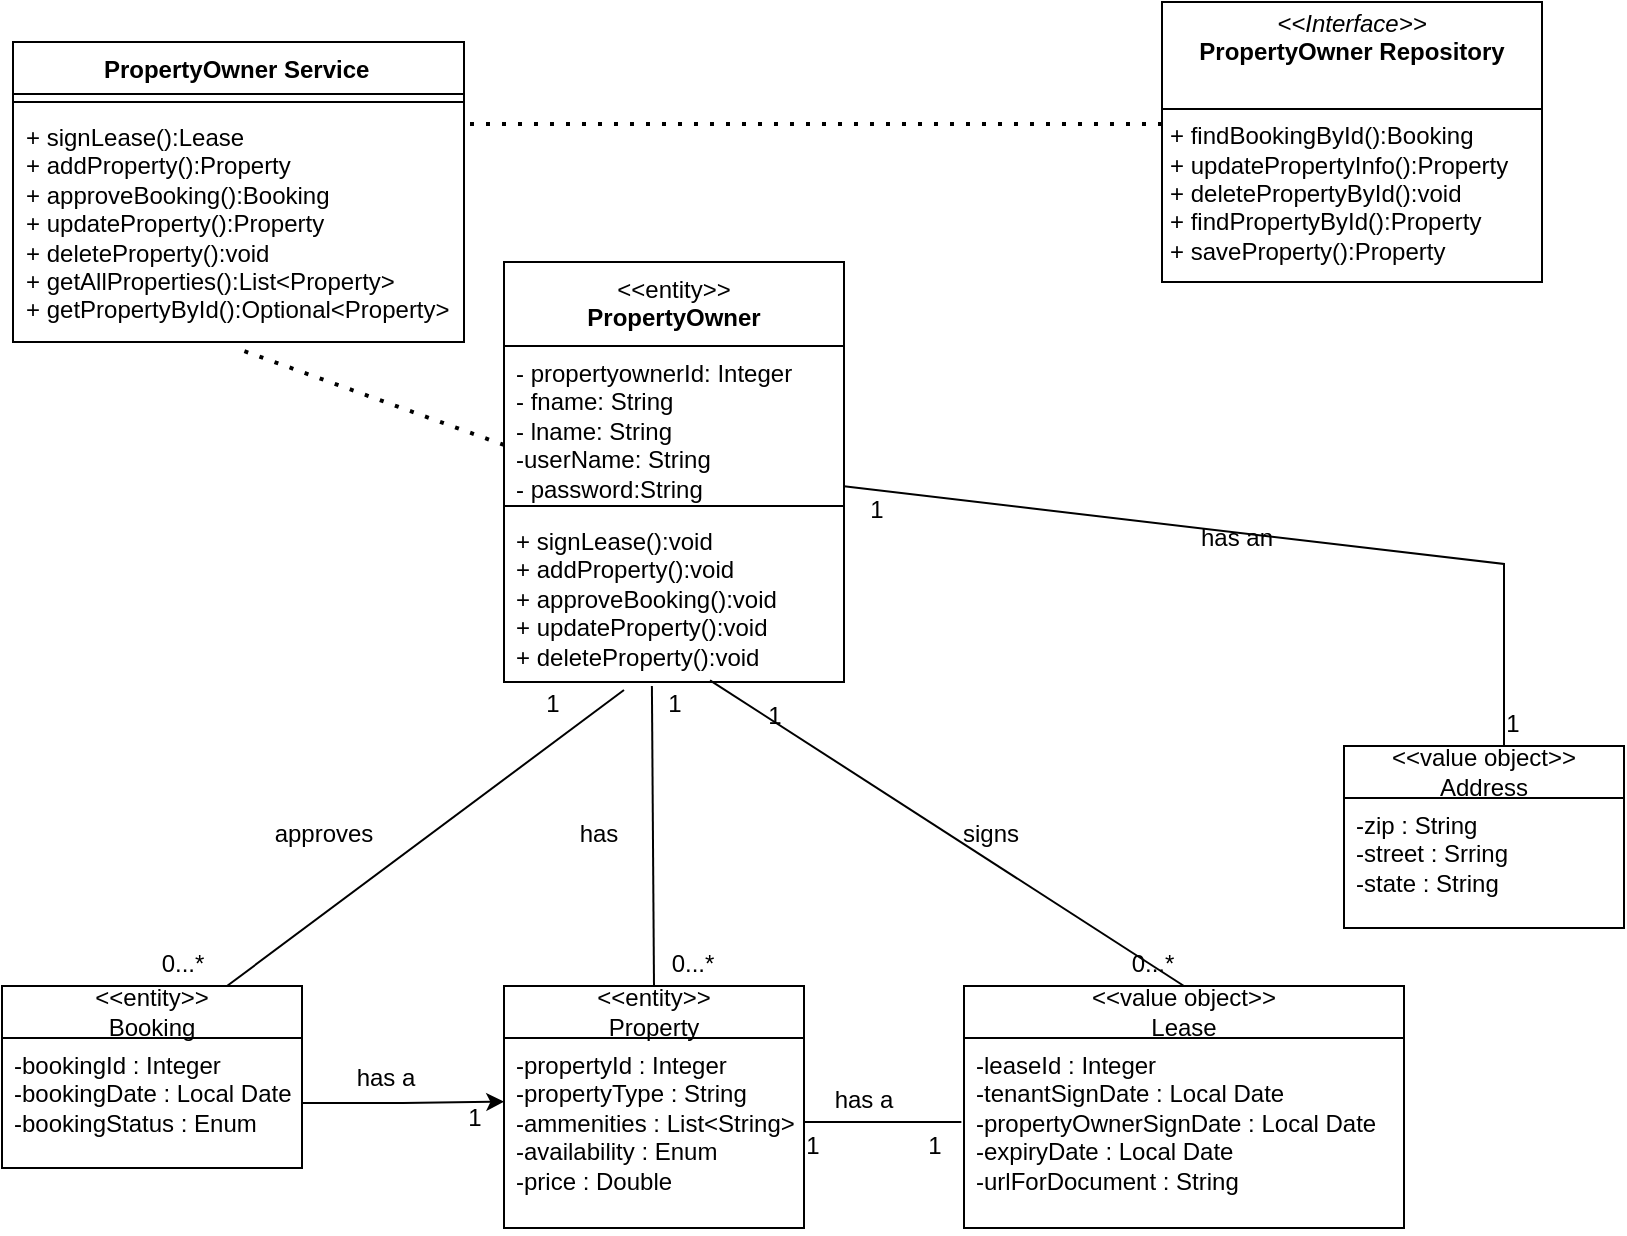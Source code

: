 <mxfile version="26.1.0">
  <diagram name="Page-1" id="vOtwhBu7A5QNr4yNKkLE">
    <mxGraphModel dx="954" dy="639" grid="1" gridSize="10" guides="1" tooltips="1" connect="1" arrows="1" fold="1" page="1" pageScale="1" pageWidth="850" pageHeight="1100" math="0" shadow="0">
      <root>
        <mxCell id="0" />
        <mxCell id="1" parent="0" />
        <mxCell id="QvlMeQB52s9vAWDjQTkU-15" value="&amp;lt;&amp;lt;entity&amp;gt;&amp;gt;&lt;br&gt;Booking" style="swimlane;fontStyle=0;childLayout=stackLayout;horizontal=1;startSize=26;fillColor=none;horizontalStack=0;resizeParent=1;resizeParentMax=0;resizeLast=0;collapsible=1;marginBottom=0;whiteSpace=wrap;html=1;" parent="1" vertex="1">
          <mxGeometry x="9" y="512" width="150" height="91" as="geometry" />
        </mxCell>
        <mxCell id="QvlMeQB52s9vAWDjQTkU-16" value="-bookingId : Integer&lt;div&gt;-bookingDate : Local Date&lt;/div&gt;&lt;div&gt;-bookingStatus : Enum&lt;/div&gt;" style="text;strokeColor=none;fillColor=none;align=left;verticalAlign=top;spacingLeft=4;spacingRight=4;overflow=hidden;rotatable=0;points=[[0,0.5],[1,0.5]];portConstraint=eastwest;whiteSpace=wrap;html=1;" parent="QvlMeQB52s9vAWDjQTkU-15" vertex="1">
          <mxGeometry y="26" width="150" height="65" as="geometry" />
        </mxCell>
        <mxCell id="QvlMeQB52s9vAWDjQTkU-17" value="&amp;lt;&amp;lt;value object&amp;gt;&amp;gt;&lt;br&gt;Lease" style="swimlane;fontStyle=0;childLayout=stackLayout;horizontal=1;startSize=26;fillColor=none;horizontalStack=0;resizeParent=1;resizeParentMax=0;resizeLast=0;collapsible=1;marginBottom=0;whiteSpace=wrap;html=1;" parent="1" vertex="1">
          <mxGeometry x="490" y="512" width="220" height="121" as="geometry" />
        </mxCell>
        <mxCell id="QvlMeQB52s9vAWDjQTkU-18" value="-leaseId : Integer&lt;div&gt;-tenantSignDate : Local Date&lt;/div&gt;&lt;div&gt;-propertyOwnerSignDate : Local Date&lt;br&gt;&lt;div&gt;-expiryDate : Local Date&lt;/div&gt;&lt;div&gt;-urlForDocument : String&lt;/div&gt;&lt;div&gt;&lt;br&gt;&lt;/div&gt;&lt;/div&gt;" style="text;strokeColor=none;fillColor=none;align=left;verticalAlign=top;spacingLeft=4;spacingRight=4;overflow=hidden;rotatable=0;points=[[0,0.5],[1,0.5]];portConstraint=eastwest;whiteSpace=wrap;html=1;" parent="QvlMeQB52s9vAWDjQTkU-17" vertex="1">
          <mxGeometry y="26" width="220" height="95" as="geometry" />
        </mxCell>
        <mxCell id="QvlMeQB52s9vAWDjQTkU-19" value="&amp;lt;&amp;lt;entity&amp;gt;&amp;gt;&lt;br&gt;Property" style="swimlane;fontStyle=0;childLayout=stackLayout;horizontal=1;startSize=26;fillColor=none;horizontalStack=0;resizeParent=1;resizeParentMax=0;resizeLast=0;collapsible=1;marginBottom=0;whiteSpace=wrap;html=1;" parent="1" vertex="1">
          <mxGeometry x="260" y="512" width="150" height="121" as="geometry" />
        </mxCell>
        <mxCell id="QvlMeQB52s9vAWDjQTkU-20" value="-propertyId : Integer&lt;div&gt;&lt;span style=&quot;background-color: transparent; color: light-dark(rgb(0, 0, 0), rgb(255, 255, 255));&quot;&gt;-propertyType : String&lt;/span&gt;&lt;/div&gt;&lt;div&gt;-ammenities : List&amp;lt;String&amp;gt;&lt;/div&gt;&lt;div&gt;&lt;div&gt;-availability : Enum&lt;/div&gt;&lt;div&gt;-price : Double&amp;nbsp;&lt;/div&gt;&lt;div&gt;&lt;br&gt;&lt;/div&gt;&lt;/div&gt;" style="text;strokeColor=none;fillColor=none;align=left;verticalAlign=top;spacingLeft=4;spacingRight=4;overflow=hidden;rotatable=0;points=[[0,0.5],[1,0.5]];portConstraint=eastwest;whiteSpace=wrap;html=1;" parent="QvlMeQB52s9vAWDjQTkU-19" vertex="1">
          <mxGeometry y="26" width="150" height="95" as="geometry" />
        </mxCell>
        <mxCell id="QvlMeQB52s9vAWDjQTkU-29" value="&lt;div&gt;&amp;lt;&amp;lt;value object&amp;gt;&amp;gt;&lt;/div&gt;Address" style="swimlane;fontStyle=0;childLayout=stackLayout;horizontal=1;startSize=26;fillColor=none;horizontalStack=0;resizeParent=1;resizeParentMax=0;resizeLast=0;collapsible=1;marginBottom=0;whiteSpace=wrap;html=1;" parent="1" vertex="1">
          <mxGeometry x="680" y="392" width="140" height="91" as="geometry" />
        </mxCell>
        <mxCell id="QvlMeQB52s9vAWDjQTkU-30" value="&lt;div&gt;-zip : String&lt;/div&gt;&lt;div&gt;-street : Srring&lt;/div&gt;&lt;div&gt;-state : String&lt;/div&gt;" style="text;strokeColor=none;fillColor=none;align=left;verticalAlign=top;spacingLeft=4;spacingRight=4;overflow=hidden;rotatable=0;points=[[0,0.5],[1,0.5]];portConstraint=eastwest;whiteSpace=wrap;html=1;" parent="QvlMeQB52s9vAWDjQTkU-29" vertex="1">
          <mxGeometry y="26" width="140" height="65" as="geometry" />
        </mxCell>
        <mxCell id="QvlMeQB52s9vAWDjQTkU-34" value="" style="endArrow=none;html=1;rounded=0;exitX=0.5;exitY=0;exitDx=0;exitDy=0;entryX=0.435;entryY=1.024;entryDx=0;entryDy=0;entryPerimeter=0;" parent="1" source="QvlMeQB52s9vAWDjQTkU-19" target="QUGp7r5j1x6lwB8Zi_k4-7" edge="1">
          <mxGeometry width="50" height="50" relative="1" as="geometry">
            <mxPoint x="370" y="482" as="sourcePoint" />
            <mxPoint x="330" y="360" as="targetPoint" />
          </mxGeometry>
        </mxCell>
        <mxCell id="QvlMeQB52s9vAWDjQTkU-35" style="edgeStyle=orthogonalEdgeStyle;rounded=0;orthogonalLoop=1;jettySize=auto;html=1;exitX=1;exitY=0.5;exitDx=0;exitDy=0;entryX=0.001;entryY=0.335;entryDx=0;entryDy=0;entryPerimeter=0;" parent="1" source="QvlMeQB52s9vAWDjQTkU-16" target="QvlMeQB52s9vAWDjQTkU-20" edge="1">
          <mxGeometry relative="1" as="geometry">
            <mxPoint x="220" y="459" as="targetPoint" />
          </mxGeometry>
        </mxCell>
        <mxCell id="QvlMeQB52s9vAWDjQTkU-36" value="" style="endArrow=none;html=1;rounded=0;exitX=0.75;exitY=0;exitDx=0;exitDy=0;" parent="1" source="QvlMeQB52s9vAWDjQTkU-15" edge="1">
          <mxGeometry width="50" height="50" relative="1" as="geometry">
            <mxPoint x="250" y="512" as="sourcePoint" />
            <mxPoint x="320" y="364" as="targetPoint" />
          </mxGeometry>
        </mxCell>
        <mxCell id="QvlMeQB52s9vAWDjQTkU-46" value="" style="endArrow=none;html=1;rounded=0;exitX=1;exitY=0.923;exitDx=0;exitDy=0;entryX=0.345;entryY=1;entryDx=0;entryDy=0;exitPerimeter=0;entryPerimeter=0;" parent="1" source="QUGp7r5j1x6lwB8Zi_k4-5" target="QvlMeQB52s9vAWDjQTkU-72" edge="1">
          <mxGeometry width="50" height="50" relative="1" as="geometry">
            <mxPoint x="410" y="305" as="sourcePoint" />
            <mxPoint x="740" y="202" as="targetPoint" />
            <Array as="points">
              <mxPoint x="760" y="301" />
            </Array>
          </mxGeometry>
        </mxCell>
        <mxCell id="QvlMeQB52s9vAWDjQTkU-47" value="" style="endArrow=none;html=1;rounded=0;entryX=0.5;entryY=0;entryDx=0;entryDy=0;exitX=0.606;exitY=0.99;exitDx=0;exitDy=0;exitPerimeter=0;" parent="1" source="QUGp7r5j1x6lwB8Zi_k4-7" target="QvlMeQB52s9vAWDjQTkU-17" edge="1">
          <mxGeometry width="50" height="50" relative="1" as="geometry">
            <mxPoint x="372.5" y="368" as="sourcePoint" />
            <mxPoint x="410" y="402" as="targetPoint" />
          </mxGeometry>
        </mxCell>
        <mxCell id="QvlMeQB52s9vAWDjQTkU-57" value="approves" style="text;html=1;align=center;verticalAlign=middle;whiteSpace=wrap;rounded=0;" parent="1" vertex="1">
          <mxGeometry x="140" y="421.25" width="60" height="30" as="geometry" />
        </mxCell>
        <mxCell id="QvlMeQB52s9vAWDjQTkU-59" value="1" style="text;html=1;align=center;verticalAlign=middle;whiteSpace=wrap;rounded=0;" parent="1" vertex="1">
          <mxGeometry x="400" y="581" width="29" height="22" as="geometry" />
        </mxCell>
        <mxCell id="QvlMeQB52s9vAWDjQTkU-61" value="signs" style="text;html=1;align=center;verticalAlign=middle;whiteSpace=wrap;rounded=0;" parent="1" vertex="1">
          <mxGeometry x="480" y="428.75" width="47" height="15" as="geometry" />
        </mxCell>
        <mxCell id="QvlMeQB52s9vAWDjQTkU-63" value="1" style="text;html=1;align=center;verticalAlign=middle;whiteSpace=wrap;rounded=0;" parent="1" vertex="1">
          <mxGeometry x="381" y="365.5" width="29" height="23" as="geometry" />
        </mxCell>
        <mxCell id="QvlMeQB52s9vAWDjQTkU-65" value="0...*" style="text;html=1;align=center;verticalAlign=middle;whiteSpace=wrap;rounded=0;" parent="1" vertex="1">
          <mxGeometry x="85" y="490" width="29" height="22" as="geometry" />
        </mxCell>
        <mxCell id="QvlMeQB52s9vAWDjQTkU-66" value="0...*" style="text;html=1;align=center;verticalAlign=middle;whiteSpace=wrap;rounded=0;" parent="1" vertex="1">
          <mxGeometry x="570" y="490" width="29" height="22" as="geometry" />
        </mxCell>
        <mxCell id="QvlMeQB52s9vAWDjQTkU-70" value="has an" style="text;html=1;align=center;verticalAlign=middle;whiteSpace=wrap;rounded=0;" parent="1" vertex="1">
          <mxGeometry x="603" y="280" width="47" height="15" as="geometry" />
        </mxCell>
        <mxCell id="QvlMeQB52s9vAWDjQTkU-71" value="1" style="text;html=1;align=center;verticalAlign=middle;whiteSpace=wrap;rounded=0;" parent="1" vertex="1">
          <mxGeometry x="432" y="262.5" width="29" height="22" as="geometry" />
        </mxCell>
        <mxCell id="QvlMeQB52s9vAWDjQTkU-72" value="1" style="text;html=1;align=center;verticalAlign=middle;whiteSpace=wrap;rounded=0;" parent="1" vertex="1">
          <mxGeometry x="750" y="370" width="29" height="22" as="geometry" />
        </mxCell>
        <mxCell id="QvlMeQB52s9vAWDjQTkU-74" value="1" style="text;html=1;align=center;verticalAlign=middle;whiteSpace=wrap;rounded=0;" parent="1" vertex="1">
          <mxGeometry x="461" y="581" width="29" height="22" as="geometry" />
        </mxCell>
        <mxCell id="QvlMeQB52s9vAWDjQTkU-75" value="1" style="text;html=1;align=center;verticalAlign=middle;whiteSpace=wrap;rounded=0;" parent="1" vertex="1">
          <mxGeometry x="270" y="360" width="29" height="22" as="geometry" />
        </mxCell>
        <mxCell id="QvlMeQB52s9vAWDjQTkU-76" value="1" style="text;html=1;align=center;verticalAlign=middle;whiteSpace=wrap;rounded=0;" parent="1" vertex="1">
          <mxGeometry x="231" y="566.75" width="29" height="22" as="geometry" />
        </mxCell>
        <mxCell id="QvlMeQB52s9vAWDjQTkU-77" value="has a" style="text;html=1;align=center;verticalAlign=middle;whiteSpace=wrap;rounded=0;" parent="1" vertex="1">
          <mxGeometry x="171" y="548.25" width="60" height="18.5" as="geometry" />
        </mxCell>
        <mxCell id="QvlMeQB52s9vAWDjQTkU-78" value="has a" style="text;html=1;align=center;verticalAlign=middle;whiteSpace=wrap;rounded=0;" parent="1" vertex="1">
          <mxGeometry x="410" y="560" width="60" height="17.5" as="geometry" />
        </mxCell>
        <mxCell id="QUGp7r5j1x6lwB8Zi_k4-4" value="&lt;span style=&quot;font-weight: 400;&quot;&gt;&amp;lt;&amp;lt;entity&amp;gt;&amp;gt;&lt;/span&gt;&lt;br style=&quot;font-weight: 400;&quot;&gt;PropertyOwner" style="swimlane;fontStyle=1;align=center;verticalAlign=top;childLayout=stackLayout;horizontal=1;startSize=42;horizontalStack=0;resizeParent=1;resizeParentMax=0;resizeLast=0;collapsible=1;marginBottom=0;whiteSpace=wrap;html=1;" vertex="1" parent="1">
          <mxGeometry x="260" y="150" width="170" height="210" as="geometry" />
        </mxCell>
        <mxCell id="QUGp7r5j1x6lwB8Zi_k4-5" value="- propertyownerId: Integer&lt;div&gt;- fname: String&lt;/div&gt;&lt;div&gt;- lname: String&lt;/div&gt;&lt;div&gt;-userName: String&lt;/div&gt;&lt;div&gt;- password:String&lt;/div&gt;&lt;div&gt;&lt;br&gt;&lt;/div&gt;" style="text;strokeColor=none;fillColor=none;align=left;verticalAlign=top;spacingLeft=4;spacingRight=4;overflow=hidden;rotatable=0;points=[[0,0.5],[1,0.5]];portConstraint=eastwest;whiteSpace=wrap;html=1;" vertex="1" parent="QUGp7r5j1x6lwB8Zi_k4-4">
          <mxGeometry y="42" width="170" height="76" as="geometry" />
        </mxCell>
        <mxCell id="QUGp7r5j1x6lwB8Zi_k4-6" value="" style="line;strokeWidth=1;fillColor=none;align=left;verticalAlign=middle;spacingTop=-1;spacingLeft=3;spacingRight=3;rotatable=0;labelPosition=right;points=[];portConstraint=eastwest;strokeColor=inherit;" vertex="1" parent="QUGp7r5j1x6lwB8Zi_k4-4">
          <mxGeometry y="118" width="170" height="8" as="geometry" />
        </mxCell>
        <mxCell id="QUGp7r5j1x6lwB8Zi_k4-7" value="+ signLease():void&lt;div&gt;+ addProperty():void&lt;br&gt;+ approveBooking():void&lt;br&gt;+ updateProperty():void&lt;/div&gt;&lt;div&gt;+ deleteProperty():void&lt;/div&gt;" style="text;strokeColor=none;fillColor=none;align=left;verticalAlign=top;spacingLeft=4;spacingRight=4;overflow=hidden;rotatable=0;points=[[0,0.5],[1,0.5]];portConstraint=eastwest;whiteSpace=wrap;html=1;" vertex="1" parent="QUGp7r5j1x6lwB8Zi_k4-4">
          <mxGeometry y="126" width="170" height="84" as="geometry" />
        </mxCell>
        <mxCell id="QUGp7r5j1x6lwB8Zi_k4-10" value="PropertyOwner Service&amp;nbsp;" style="swimlane;fontStyle=1;align=center;verticalAlign=top;childLayout=stackLayout;horizontal=1;startSize=26;horizontalStack=0;resizeParent=1;resizeParentMax=0;resizeLast=0;collapsible=1;marginBottom=0;whiteSpace=wrap;html=1;" vertex="1" parent="1">
          <mxGeometry x="14.5" y="40" width="225.5" height="150" as="geometry" />
        </mxCell>
        <mxCell id="QUGp7r5j1x6lwB8Zi_k4-12" value="" style="line;strokeWidth=1;fillColor=none;align=left;verticalAlign=middle;spacingTop=-1;spacingLeft=3;spacingRight=3;rotatable=0;labelPosition=right;points=[];portConstraint=eastwest;strokeColor=inherit;" vertex="1" parent="QUGp7r5j1x6lwB8Zi_k4-10">
          <mxGeometry y="26" width="225.5" height="8" as="geometry" />
        </mxCell>
        <mxCell id="QUGp7r5j1x6lwB8Zi_k4-13" value="+ signLease():Lease&lt;div&gt;+ addProperty():Property&lt;br&gt;+ approveBooking():Booking&lt;br&gt;+&amp;nbsp;&lt;span style=&quot;background-color: transparent; color: light-dark(rgb(0, 0, 0), rgb(255, 255, 255));&quot;&gt;updateProperty():Property&lt;br&gt;+ deleteProperty():void&lt;br&gt;+ getAllProperties():List&amp;lt;Property&amp;gt;&lt;br&gt;+ getPropertyById():Optional&amp;lt;Property&amp;gt;&lt;/span&gt;&lt;/div&gt;" style="text;strokeColor=none;fillColor=none;align=left;verticalAlign=top;spacingLeft=4;spacingRight=4;overflow=hidden;rotatable=0;points=[[0,0.5],[1,0.5]];portConstraint=eastwest;whiteSpace=wrap;html=1;" vertex="1" parent="QUGp7r5j1x6lwB8Zi_k4-10">
          <mxGeometry y="34" width="225.5" height="116" as="geometry" />
        </mxCell>
        <mxCell id="QUGp7r5j1x6lwB8Zi_k4-23" value="&lt;p style=&quot;margin:0px;margin-top:4px;text-align:center;&quot;&gt;&lt;i&gt;&amp;lt;&amp;lt;Interface&amp;gt;&amp;gt;&lt;/i&gt;&lt;br&gt;&lt;b&gt;PropertyOwner Repository&lt;/b&gt;&lt;/p&gt;&lt;p style=&quot;margin:0px;margin-left:4px;&quot;&gt;&lt;br&gt;&lt;/p&gt;&lt;hr size=&quot;1&quot; style=&quot;border-style:solid;&quot;&gt;&lt;p style=&quot;margin:0px;margin-left:4px;&quot;&gt;+ findBookingById():Booking&lt;br&gt;+ updatePropertyInfo():Property&lt;/p&gt;&lt;p style=&quot;margin:0px;margin-left:4px;&quot;&gt;+ deletePropertyById():void&lt;/p&gt;&lt;p style=&quot;margin:0px;margin-left:4px;&quot;&gt;+ findPropertyById():Property&lt;br&gt;+ saveProperty():Property&lt;/p&gt;" style="verticalAlign=top;align=left;overflow=fill;html=1;whiteSpace=wrap;" vertex="1" parent="1">
          <mxGeometry x="589" y="20" width="190" height="140" as="geometry" />
        </mxCell>
        <mxCell id="QUGp7r5j1x6lwB8Zi_k4-25" value="" style="endArrow=none;html=1;rounded=0;entryX=-0.006;entryY=0.442;entryDx=0;entryDy=0;entryPerimeter=0;" edge="1" parent="1" target="QvlMeQB52s9vAWDjQTkU-18">
          <mxGeometry width="50" height="50" relative="1" as="geometry">
            <mxPoint x="410" y="580" as="sourcePoint" />
            <mxPoint x="450" y="532.5" as="targetPoint" />
          </mxGeometry>
        </mxCell>
        <mxCell id="QUGp7r5j1x6lwB8Zi_k4-27" value="has" style="text;html=1;align=center;verticalAlign=middle;whiteSpace=wrap;rounded=0;" vertex="1" parent="1">
          <mxGeometry x="284" y="428" width="47" height="15" as="geometry" />
        </mxCell>
        <mxCell id="QUGp7r5j1x6lwB8Zi_k4-28" value="1" style="text;html=1;align=center;verticalAlign=middle;whiteSpace=wrap;rounded=0;" vertex="1" parent="1">
          <mxGeometry x="331" y="360" width="29" height="22" as="geometry" />
        </mxCell>
        <mxCell id="QUGp7r5j1x6lwB8Zi_k4-29" value="0...*" style="text;html=1;align=center;verticalAlign=middle;whiteSpace=wrap;rounded=0;" vertex="1" parent="1">
          <mxGeometry x="340" y="490" width="29" height="22" as="geometry" />
        </mxCell>
        <mxCell id="QUGp7r5j1x6lwB8Zi_k4-31" value="" style="endArrow=none;dashed=1;html=1;dashPattern=1 3;strokeWidth=2;rounded=0;exitX=0;exitY=0.651;exitDx=0;exitDy=0;exitPerimeter=0;entryX=0.494;entryY=1.026;entryDx=0;entryDy=0;entryPerimeter=0;" edge="1" parent="1" source="QUGp7r5j1x6lwB8Zi_k4-5" target="QUGp7r5j1x6lwB8Zi_k4-13">
          <mxGeometry width="50" height="50" relative="1" as="geometry">
            <mxPoint x="130" y="200" as="sourcePoint" />
            <mxPoint x="180" y="150" as="targetPoint" />
          </mxGeometry>
        </mxCell>
        <mxCell id="QUGp7r5j1x6lwB8Zi_k4-33" value="" style="endArrow=none;dashed=1;html=1;dashPattern=1 3;strokeWidth=2;rounded=0;exitX=0;exitY=0.436;exitDx=0;exitDy=0;exitPerimeter=0;entryX=1.004;entryY=0.06;entryDx=0;entryDy=0;entryPerimeter=0;" edge="1" parent="1" source="QUGp7r5j1x6lwB8Zi_k4-23" target="QUGp7r5j1x6lwB8Zi_k4-13">
          <mxGeometry width="50" height="50" relative="1" as="geometry">
            <mxPoint x="284" y="247" as="sourcePoint" />
            <mxPoint x="190" y="80" as="targetPoint" />
          </mxGeometry>
        </mxCell>
      </root>
    </mxGraphModel>
  </diagram>
</mxfile>
